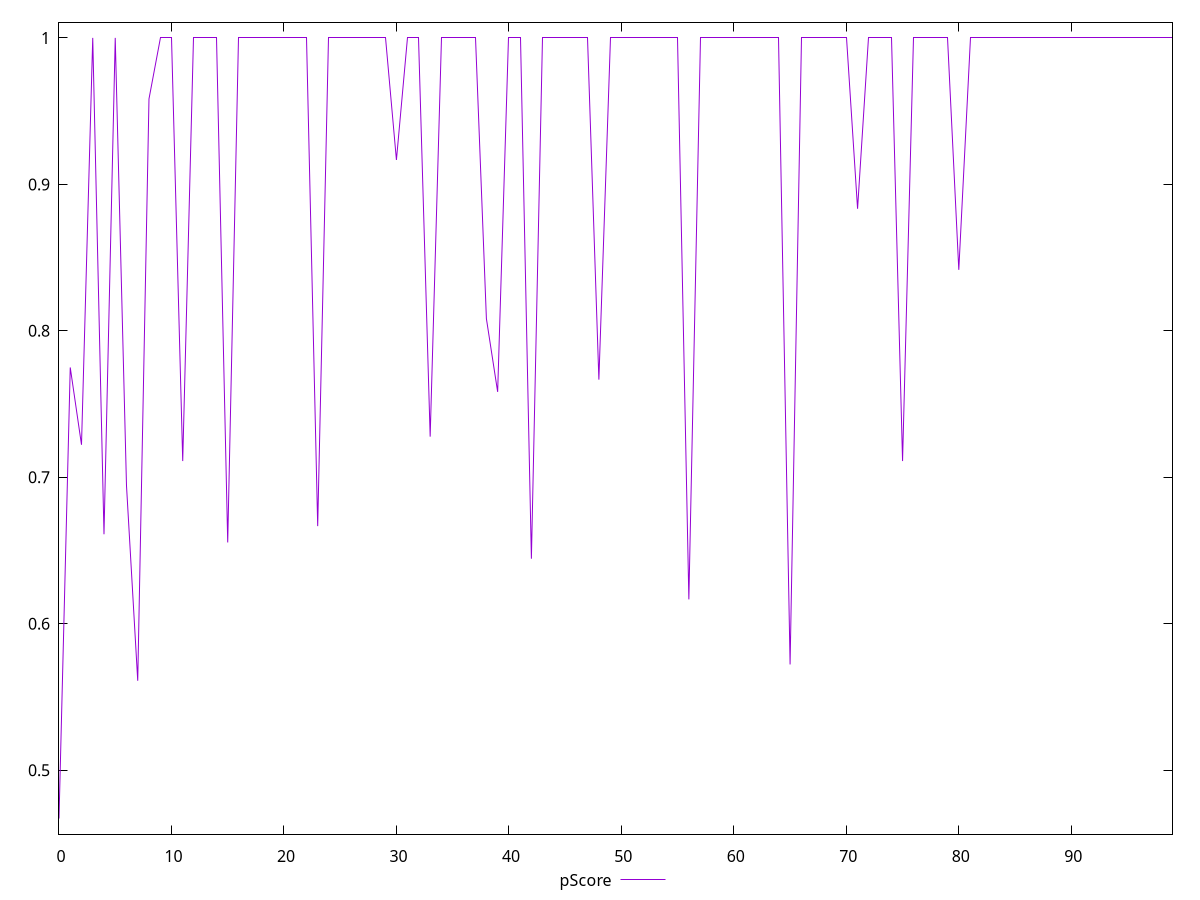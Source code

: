 reset

$pScore <<EOF
0 0.46705882352941175
1 0.775
2 0.7222222222222222
3 1
4 0.6611111111111111
5 1
6 0.6944444444444444
7 0.5611111111111111
8 0.9583333333333334
9 1
10 1
11 0.7111111111111111
12 1
13 1
14 1
15 0.6555555555555556
16 1
17 1
18 1
19 1
20 1
21 1
22 1
23 0.6666666666666666
24 1
25 1
26 1
27 1
28 1
29 1
30 0.9166666666666666
31 1
32 1
33 0.7277777777777777
34 1
35 1
36 1
37 1
38 0.8083333333333333
39 0.7583333333333333
40 1
41 1
42 0.6444444444444445
43 1
44 1
45 1
46 1
47 1
48 0.7666666666666666
49 1
50 1
51 1
52 1
53 1
54 1
55 1
56 0.6166666666666667
57 1
58 1
59 1
60 1
61 1
62 1
63 1
64 1
65 0.5722222222222222
66 1
67 1
68 1
69 1
70 1
71 0.8833333333333333
72 1
73 1
74 1
75 0.7111111111111111
76 1
77 1
78 1
79 1
80 0.8416666666666667
81 1
82 1
83 1
84 1
85 1
86 1
87 1
88 1
89 1
90 1
91 1
92 1
93 1
94 1
95 1
96 1
97 1
98 1
99 1
EOF

set key outside below
set xrange [0:99]
set yrange [0.4564:1.0106588235294118]
set trange [0.4564:1.0106588235294118]
set terminal svg size 640, 500 enhanced background rgb 'white'
set output "report/report_00029_2021-02-24T13-36-40.390Z/uses-http2/samples/astro/pScore/values.svg"

plot $pScore title "pScore" with line

reset

